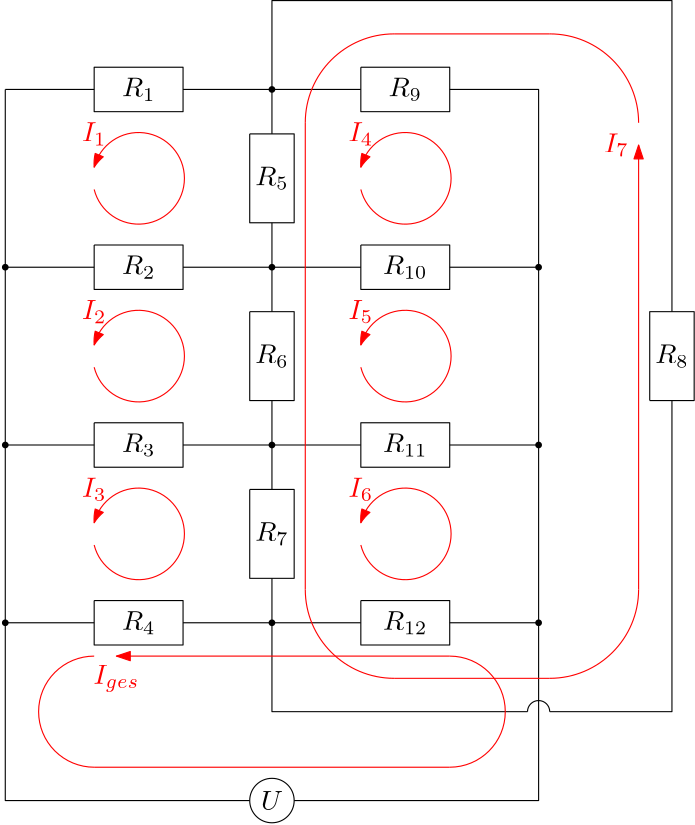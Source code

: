<?xml version="1.0"?>
<!DOCTYPE ipe SYSTEM "ipe.dtd">
<ipe version="70005" creator="Ipe 7.1.5">
<info created="D:20140603191800" modified="D:20140603195326"/>
<ipestyle name="basic">
<symbol name="arrow/arc(spx)">
<path stroke="sym-stroke" fill="sym-stroke" pen="sym-pen">
0 0 m
-1 0.333 l
-1 -0.333 l
h
</path>
</symbol>
<symbol name="arrow/farc(spx)">
<path stroke="sym-stroke" fill="white" pen="sym-pen">
0 0 m
-1 0.333 l
-1 -0.333 l
h
</path>
</symbol>
<symbol name="mark/circle(sx)" transformations="translations">
<path fill="sym-stroke">
0.6 0 0 0.6 0 0 e
0.4 0 0 0.4 0 0 e
</path>
</symbol>
<symbol name="mark/disk(sx)" transformations="translations">
<path fill="sym-stroke">
0.6 0 0 0.6 0 0 e
</path>
</symbol>
<symbol name="mark/fdisk(sfx)" transformations="translations">
<group>
<path fill="sym-fill">
0.5 0 0 0.5 0 0 e
</path>
<path fill="sym-stroke" fillrule="eofill">
0.6 0 0 0.6 0 0 e
0.4 0 0 0.4 0 0 e
</path>
</group>
</symbol>
<symbol name="mark/box(sx)" transformations="translations">
<path fill="sym-stroke" fillrule="eofill">
-0.6 -0.6 m
0.6 -0.6 l
0.6 0.6 l
-0.6 0.6 l
h
-0.4 -0.4 m
0.4 -0.4 l
0.4 0.4 l
-0.4 0.4 l
h
</path>
</symbol>
<symbol name="mark/square(sx)" transformations="translations">
<path fill="sym-stroke">
-0.6 -0.6 m
0.6 -0.6 l
0.6 0.6 l
-0.6 0.6 l
h
</path>
</symbol>
<symbol name="mark/fsquare(sfx)" transformations="translations">
<group>
<path fill="sym-fill">
-0.5 -0.5 m
0.5 -0.5 l
0.5 0.5 l
-0.5 0.5 l
h
</path>
<path fill="sym-stroke" fillrule="eofill">
-0.6 -0.6 m
0.6 -0.6 l
0.6 0.6 l
-0.6 0.6 l
h
-0.4 -0.4 m
0.4 -0.4 l
0.4 0.4 l
-0.4 0.4 l
h
</path>
</group>
</symbol>
<symbol name="mark/cross(sx)" transformations="translations">
<group>
<path fill="sym-stroke">
-0.43 -0.57 m
0.57 0.43 l
0.43 0.57 l
-0.57 -0.43 l
h
</path>
<path fill="sym-stroke">
-0.43 0.57 m
0.57 -0.43 l
0.43 -0.57 l
-0.57 0.43 l
h
</path>
</group>
</symbol>
<symbol name="arrow/fnormal(spx)">
<path stroke="sym-stroke" fill="white" pen="sym-pen">
0 0 m
-1 0.333 l
-1 -0.333 l
h
</path>
</symbol>
<symbol name="arrow/pointed(spx)">
<path stroke="sym-stroke" fill="sym-stroke" pen="sym-pen">
0 0 m
-1 0.333 l
-0.8 0 l
-1 -0.333 l
h
</path>
</symbol>
<symbol name="arrow/fpointed(spx)">
<path stroke="sym-stroke" fill="white" pen="sym-pen">
0 0 m
-1 0.333 l
-0.8 0 l
-1 -0.333 l
h
</path>
</symbol>
<symbol name="arrow/linear(spx)">
<path stroke="sym-stroke" pen="sym-pen">
-1 0.333 m
0 0 l
-1 -0.333 l
</path>
</symbol>
<symbol name="arrow/fdouble(spx)">
<path stroke="sym-stroke" fill="white" pen="sym-pen">
0 0 m
-1 0.333 l
-1 -0.333 l
h
-1 0 m
-2 0.333 l
-2 -0.333 l
h
</path>
</symbol>
<symbol name="arrow/double(spx)">
<path stroke="sym-stroke" fill="sym-stroke" pen="sym-pen">
0 0 m
-1 0.333 l
-1 -0.333 l
h
-1 0 m
-2 0.333 l
-2 -0.333 l
h
</path>
</symbol>
<pen name="heavier" value="0.8"/>
<pen name="fat" value="1.2"/>
<pen name="ultrafat" value="2"/>
<symbolsize name="large" value="5"/>
<symbolsize name="small" value="2"/>
<symbolsize name="tiny" value="1.1"/>
<arrowsize name="large" value="10"/>
<arrowsize name="small" value="5"/>
<arrowsize name="tiny" value="3"/>
<color name="red" value="1 0 0"/>
<color name="green" value="0 1 0"/>
<color name="blue" value="0 0 1"/>
<color name="yellow" value="1 1 0"/>
<color name="orange" value="1 0.647 0"/>
<color name="gold" value="1 0.843 0"/>
<color name="purple" value="0.627 0.125 0.941"/>
<color name="gray" value="0.745"/>
<color name="brown" value="0.647 0.165 0.165"/>
<color name="navy" value="0 0 0.502"/>
<color name="pink" value="1 0.753 0.796"/>
<color name="seagreen" value="0.18 0.545 0.341"/>
<color name="turquoise" value="0.251 0.878 0.816"/>
<color name="violet" value="0.933 0.51 0.933"/>
<color name="darkblue" value="0 0 0.545"/>
<color name="darkcyan" value="0 0.545 0.545"/>
<color name="darkgray" value="0.663"/>
<color name="darkgreen" value="0 0.392 0"/>
<color name="darkmagenta" value="0.545 0 0.545"/>
<color name="darkorange" value="1 0.549 0"/>
<color name="darkred" value="0.545 0 0"/>
<color name="lightblue" value="0.678 0.847 0.902"/>
<color name="lightcyan" value="0.878 1 1"/>
<color name="lightgray" value="0.827"/>
<color name="lightgreen" value="0.565 0.933 0.565"/>
<color name="lightyellow" value="1 1 0.878"/>
<dashstyle name="dashed" value="[4] 0"/>
<dashstyle name="dotted" value="[1 3] 0"/>
<dashstyle name="dash dotted" value="[4 2 1 2] 0"/>
<dashstyle name="dash dot dotted" value="[4 2 1 2 1 2] 0"/>
<textsize name="large" value="\large"/>
<textsize name="Large" value="\Large"/>
<textsize name="LARGE" value="\LARGE"/>
<textsize name="huge" value="\huge"/>
<textsize name="Huge" value="\Huge"/>
<textsize name="small" value="\small"/>
<textsize name="footnote" value="\footnotesize"/>
<textsize name="tiny" value="\tiny"/>
<textstyle name="center" begin="\begin{center}" end="\end{center}"/>
<textstyle name="itemize" begin="\begin{itemize}" end="\end{itemize}"/>
<textstyle name="item" begin="\begin{itemize}\item{}" end="\end{itemize}"/>
<gridsize name="4 pts" value="4"/>
<gridsize name="8 pts (~3 mm)" value="8"/>
<gridsize name="16 pts (~6 mm)" value="16"/>
<gridsize name="32 pts (~12 mm)" value="32"/>
<gridsize name="10 pts (~3.5 mm)" value="10"/>
<gridsize name="20 pts (~7 mm)" value="20"/>
<gridsize name="14 pts (~5 mm)" value="14"/>
<gridsize name="28 pts (~10 mm)" value="28"/>
<gridsize name="56 pts (~20 mm)" value="56"/>
<anglesize name="90 deg" value="90"/>
<anglesize name="60 deg" value="60"/>
<anglesize name="45 deg" value="45"/>
<anglesize name="30 deg" value="30"/>
<anglesize name="22.5 deg" value="22.5"/>
<tiling name="falling" angle="-60" step="4" width="1"/>
<tiling name="rising" angle="30" step="4" width="1"/>
</ipestyle>
<page>
<layer name="alpha"/>
<view layers="alpha" active="alpha"/>
<path layer="alpha" stroke="black">
64 800 m
96 800 l
96 800 l
</path>
<path stroke="black">
128 800 m
160 800 l
160 800 l
</path>
<path stroke="black">
128 800 m
128 808 l
96 808 l
96 792 l
128 792 l
128 800 l
128 800 l
</path>
<path stroke="black">
160 800 m
192 800 l
192 800 l
</path>
<path matrix="1 0 0 1 0 -96" stroke="black">
128 704 m
192 704 l
</path>
<path stroke="black">
192 736 m
128 736 l
</path>
<path matrix="1 0 0 1 0 -96" stroke="black">
128 768 m
192 768 l
</path>
<path stroke="black">
192 808 m
192 792 l
224 792 l
224 808 l
192 808 l
192 808 l
</path>
<path matrix="1 0 0 1 0 -32" stroke="black">
192 776 m
192 760 l
224 760 l
224 776 l
192 776 l
192 776 l
</path>
<path matrix="1 0 0 1 0 -96" stroke="black">
224 768 m
256 768 l
256 768 l
</path>
<path stroke="black">
256 736 m
224 736 l
224 736 l
</path>
<path matrix="1 0 0 1 0 -64" stroke="black">
224 736 m
224 744 l
192 744 l
192 728 l
224 728 l
224 736 l
224 736 l
</path>
<path matrix="1 0 0 1 0 -96" stroke="black">
192 712 m
192 696 l
224 696 l
224 712 l
192 712 l
192 712 l
</path>
<path stroke="black">
224 800 m
256 800 l
256 736 l
256 608 l
224 608 l
</path>
<path stroke="black">
64 800 m
64 608 l
96 608 l
</path>
<path matrix="1 0 0 1 0 -64" stroke="black">
64 736 m
96 736 l
96 736 l
</path>
<path matrix="1 0 0 1 0 -32" stroke="black">
64 768 m
96 768 l
96 768 l
</path>
<path matrix="1 0 0 1 0 -32" stroke="black">
96 776 m
96 760 l
128 760 l
128 776 l
96 776 l
96 776 l
</path>
<path matrix="1 0 0 1 0 -64" stroke="black">
96 744 m
96 728 l
128 728 l
128 744 l
96 744 l
</path>
<path matrix="1 0 0 1 0 -128" stroke="black">
96 744 m
96 728 l
128 728 l
128 744 l
96 744 l
</path>
<path stroke="black">
152 656 m
168 656 l
168 624 l
152 624 l
152 656 l
152 656 l
</path>
<path matrix="1 0 0 1 0 64" stroke="black">
152 656 m
168 656 l
168 624 l
152 624 l
152 656 l
152 656 l
</path>
<path matrix="1 0 0 1 0 128" stroke="black">
152 656 m
168 656 l
168 624 l
152 624 l
152 656 l
152 656 l
</path>
<path stroke="black">
160 800 m
160 784 l
160 784 l
</path>
<path stroke="black">
160 752 m
160 736 l
</path>
<path stroke="black">
160 736 m
160 720 l
</path>
<path stroke="black">
160 688 m
160 672 l
</path>
<path stroke="black">
160 672 m
160 656 l
</path>
<path stroke="black">
160 624 m
160 608 l
</path>
<path stroke="black">
64 608 m
64 544 l
152 544 l
152 544 l
</path>
<path stroke="black">
168 544 m
256 544 l
256 608 l
256 608 l
</path>
<path stroke="black">
8 0 0 8 160 544 e
</path>
<text transformations="translations" pos="160 544" stroke="black" type="label" width="7.888" height="6.808" depth="0" halign="center" valign="center">$U$</text>
<use name="mark/disk(sx)" pos="160 672" size="small" stroke="black"/>
<use name="mark/disk(sx)" pos="64 672" size="small" stroke="black"/>
<use name="mark/disk(sx)" pos="64 736" size="small" stroke="black"/>
<use name="mark/disk(sx)" pos="160 800" size="small" stroke="black"/>
<use name="mark/disk(sx)" pos="160 736" size="small" stroke="black"/>
<use name="mark/disk(sx)" pos="160 608" size="small" stroke="black"/>
<use name="mark/disk(sx)" pos="64 608" size="small" stroke="black"/>
<use name="mark/disk(sx)" pos="256 608" size="small" stroke="black"/>
<use name="mark/disk(sx)" pos="256 672" size="small" stroke="black"/>
<use name="mark/disk(sx)" pos="256 736" size="small" stroke="black"/>
<path stroke="black">
160 608 m
160 576 l
252 576 l
252 576 l
</path>
<path stroke="black">
260 576 m
304 576 l
304 688 l
304 688 l
</path>
<path stroke="black">
296 688 m
312 688 l
312 720 l
296 720 l
296 688 l
</path>
<path stroke="black">
304 720 m
304 832 l
160 832 l
160 800 l
160 800 l
</path>
<text matrix="1 0 0 1 4 0" transformations="translations" pos="108 800" stroke="black" type="label" width="12.034" height="6.812" depth="1.49" halign="center" valign="center">$R_1$</text>
<text matrix="1 0 0 1 4 -64" transformations="translations" pos="108 800" stroke="black" type="label" width="12.034" height="6.812" depth="1.49" halign="center" valign="center">$R_2$</text>
<text matrix="1 0 0 1 4 -128" transformations="translations" pos="108 800" stroke="black" type="label" width="12.034" height="6.812" depth="1.49" halign="center" valign="center">$R_3$</text>
<text matrix="1 0 0 1 4 -192" transformations="translations" pos="108 800" stroke="black" type="label" width="12.034" height="6.812" depth="1.49" halign="center" valign="center">$R_4$</text>
<text matrix="1 0 0 1 100 -192" transformations="translations" pos="108 800" stroke="black" type="label" width="16.005" height="6.812" depth="1.49" halign="center" valign="center">$R_{12}$</text>
<text matrix="1 0 0 1 100 -128" transformations="translations" pos="108 800" stroke="black" type="label" width="16.005" height="6.812" depth="1.49" halign="center" valign="center">$R_{11}$</text>
<text matrix="1 0 0 1 100 -64" transformations="translations" pos="108 800" stroke="black" type="label" width="16.005" height="6.812" depth="1.49" halign="center" valign="center">$R_{10}$</text>
<text matrix="1 0 0 1 100 0" transformations="translations" pos="108 800" stroke="black" type="label" width="12.034" height="6.812" depth="1.49" halign="center" valign="center">$R_9$</text>
<text matrix="1 0 0 1 52 -96" transformations="translations" pos="108 800" stroke="black" type="label" width="12.034" height="6.812" depth="1.49" halign="center" valign="center">$R_6$</text>
<text matrix="1 0 0 1 52 -160" transformations="translations" pos="108 800" stroke="black" type="label" width="12.034" height="6.812" depth="1.49" halign="center" valign="center">$R_7$</text>
<text matrix="1 0 0 1 52 -32" transformations="translations" pos="108 800" stroke="black" type="label" width="12.034" height="6.812" depth="1.49" halign="center" valign="center">$R_5$</text>
<text matrix="1 0 0 1 196 -96" transformations="translations" pos="108 800" stroke="black" type="label" width="12.034" height="6.812" depth="1.49" halign="center" valign="center">$R_8$</text>
<path stroke="black">
252 576 m
4 0 0 -4 256 576 260 576 a
</path>
<path stroke="red" rarrow="arc/small">
96 772 m
16.4924 0 0 -16.4924 112 768 96 764 a
</path>
<path matrix="1 0 0 1 0 -64" stroke="red" rarrow="arc/small">
96 772 m
16.4924 0 0 -16.4924 112 768 96 764 a
</path>
<path matrix="1 0 0 1 0 -128" stroke="red" rarrow="arc/small">
96 772 m
16.4924 0 0 -16.4924 112 768 96 764 a
</path>
<path matrix="1 0 0 1 96 -128" stroke="red" rarrow="arc/small">
96 772 m
16.4924 0 0 -16.4924 112 768 96 764 a
</path>
<path matrix="1 0 0 1 96 -64" stroke="red" rarrow="arc/small">
96 772 m
16.4924 0 0 -16.4924 112 768 96 764 a
</path>
<path matrix="1 0 0 1 96 0" stroke="red" rarrow="arc/small">
96 772 m
16.4924 0 0 -16.4924 112 768 96 764 a
</path>
<path stroke="red">
96 596 m
20 0 0 20 96 576 96 556 a
</path>
<path matrix="1 0 0 1 0 -4" stroke="red">
96 560 m
224 560 l
</path>
<path stroke="red">
224 556 m
20 0 0 20 224 576 224 596 a
</path>
<path matrix="1 0 0 1 0 4" stroke="red" arrow="normal/small">
224 592 m
104 592 l
</path>
<path matrix="1 0 0 1 4 -4" stroke="red">
256 592 m
32 0 0 32 256 624 288 624 a
</path>
<path matrix="1 0 0 1 4 4" stroke="red">
288 784 m
32 0 0 32 256 784 256 816 a
</path>
<path matrix="1 0 0 1 -4 4" stroke="red">
208 816 m
32 0 0 32 208 784 176 784 a
</path>
<path matrix="1 0 0 1 -4 -4" stroke="red">
176 624 m
32 0 0 32 208 624 208 592 a
</path>
<path stroke="red">
172 788 m
172 620 l
</path>
<path stroke="red">
204 588 m
260 588 l
</path>
<path stroke="red" arrow="normal/small">
292 620 m
292 780 l
</path>
<path stroke="red">
260 820 m
204 820 l
</path>
<text matrix="1 0 0 1 -16 16" transformations="translations" pos="112 768" stroke="red" type="label" width="8.849" height="6.812" depth="1.49" halign="center" valign="center">$I_1$</text>
<text matrix="1 0 0 1 -16 -48" transformations="translations" pos="112 768" stroke="red" type="label" width="8.849" height="6.812" depth="1.49" halign="center" valign="center">$I_2$</text>
<text matrix="1 0 0 1 -16 -112" transformations="translations" pos="112 768" stroke="red" type="label" width="8.849" height="6.812" depth="1.49" halign="center" valign="center">$I_3$</text>
<text matrix="1 0 0 1 80 16" transformations="translations" pos="112 768" stroke="red" type="label" width="8.849" height="6.812" depth="1.49" halign="center" valign="center">$I_4$</text>
<text matrix="1 0 0 1 80 -48" transformations="translations" pos="112 768" stroke="red" type="label" width="8.849" height="6.812" depth="1.49" halign="center" valign="center">$I_5$</text>
<text matrix="1 0 0 1 80 -112" transformations="translations" pos="112 768" stroke="red" type="label" width="8.849" height="6.812" depth="1.49" halign="center" valign="center">$I_6$</text>
<text matrix="1 0 0 1 -8 -180" transformations="translations" pos="112 768" stroke="red" type="label" width="16.555" height="6.808" depth="2.85" halign="center" valign="center">$I_{ges}$</text>
<text matrix="1 0 0 1 172 12" transformations="translations" pos="112 768" stroke="red" type="label" width="8.849" height="6.812" depth="1.49" halign="center" valign="center">$I_7$</text>
</page>
</ipe>
